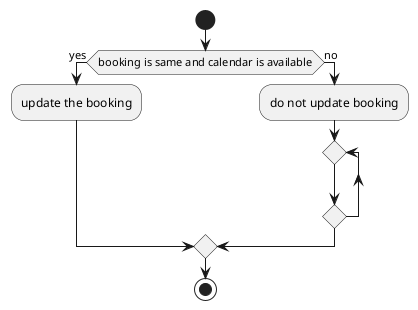 @startuml

start 

if (booking is same and calendar is available) then (yes)
:update the booking;

else (no) 
:do not update booking;
repeat

repeat while()

endif
stop

@enduml